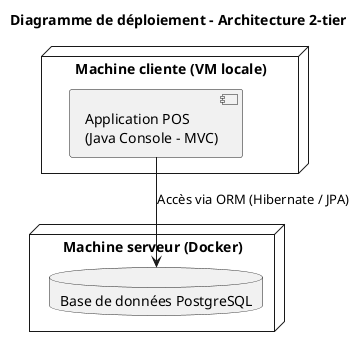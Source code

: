 @startuml
title Diagramme de déploiement – Architecture 2-tier

' === Noeud client (VM locale ou PC) ===
node "Machine cliente (VM locale)" {
  component "Application POS\n(Java Console - MVC)"
}

' === Noeud serveur BD (PostgreSQL) ===
node "Machine serveur (Docker)" {
  database "Base de données PostgreSQL"
}

' === Connexion ORM via Hibernate/JPA ===
"Application POS\n(Java Console - MVC)" --> "Base de données PostgreSQL" : Accès via ORM (Hibernate / JPA)

@enduml
